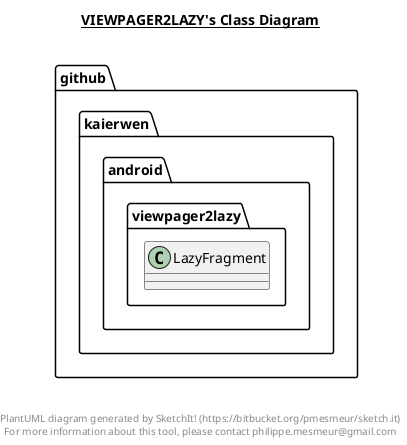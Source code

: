 @startuml

title __VIEWPAGER2LAZY's Class Diagram__\n

  namespace github.kaierwen.android.viewpager2lazy {
    class github.kaierwen.android.viewpager2lazy.LazyFragment {
    }
  }
  



right footer


PlantUML diagram generated by SketchIt! (https://bitbucket.org/pmesmeur/sketch.it)
For more information about this tool, please contact philippe.mesmeur@gmail.com
endfooter

@enduml
